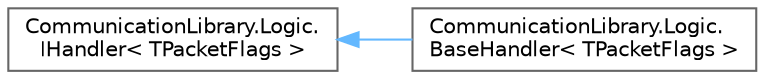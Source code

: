 digraph "Йерархия на класовете Графичен вид"
{
 // LATEX_PDF_SIZE
  bgcolor="transparent";
  edge [fontname=Helvetica,fontsize=10,labelfontname=Helvetica,labelfontsize=10];
  node [fontname=Helvetica,fontsize=10,shape=box,height=0.2,width=0.4];
  rankdir="LR";
  Node0 [label="CommunicationLibrary.Logic.\lIHandler\< TPacketFlags \>",height=0.2,width=0.4,color="grey40", fillcolor="white", style="filled",URL="$interface_communication_library_1_1_logic_1_1_i_handler.html",tooltip=" "];
  Node0 -> Node1 [dir="back",color="steelblue1",style="solid"];
  Node1 [label="CommunicationLibrary.Logic.\lBaseHandler\< TPacketFlags \>",height=0.2,width=0.4,color="grey40", fillcolor="white", style="filled",URL="$class_communication_library_1_1_logic_1_1_base_handler.html",tooltip=" "];
}
